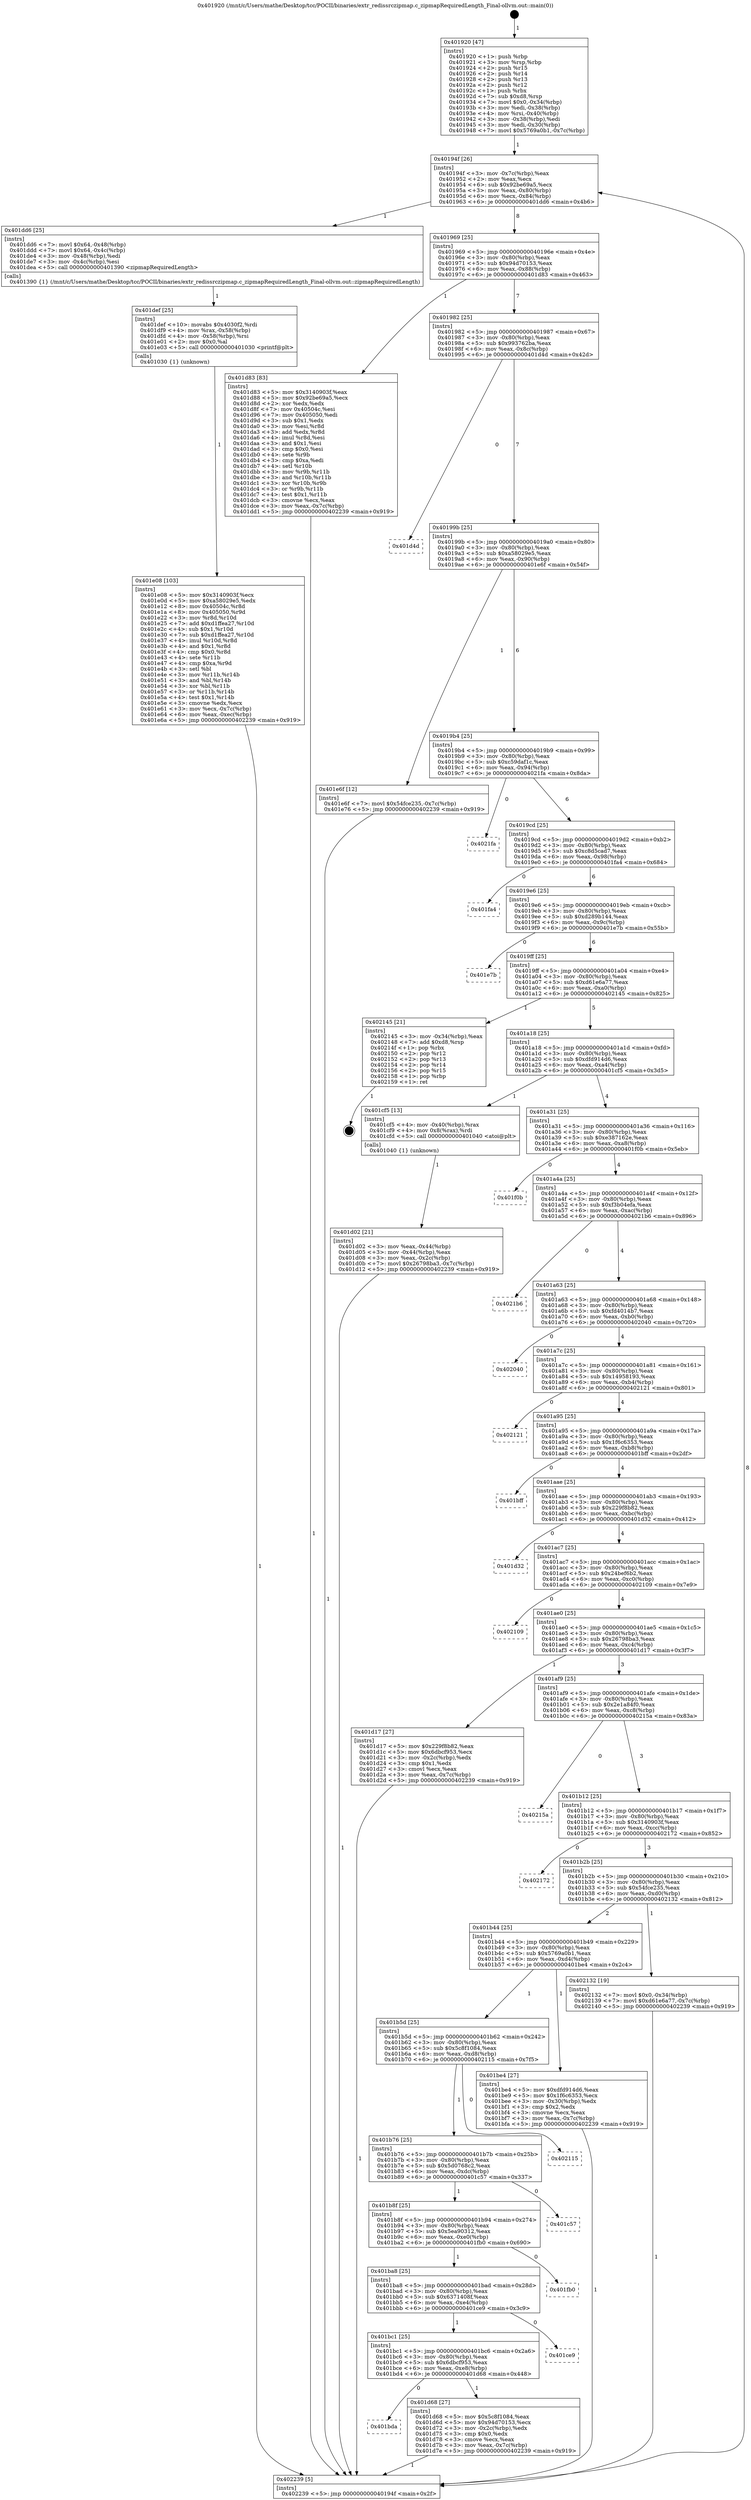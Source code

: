 digraph "0x401920" {
  label = "0x401920 (/mnt/c/Users/mathe/Desktop/tcc/POCII/binaries/extr_redissrczipmap.c_zipmapRequiredLength_Final-ollvm.out::main(0))"
  labelloc = "t"
  node[shape=record]

  Entry [label="",width=0.3,height=0.3,shape=circle,fillcolor=black,style=filled]
  "0x40194f" [label="{
     0x40194f [26]\l
     | [instrs]\l
     &nbsp;&nbsp;0x40194f \<+3\>: mov -0x7c(%rbp),%eax\l
     &nbsp;&nbsp;0x401952 \<+2\>: mov %eax,%ecx\l
     &nbsp;&nbsp;0x401954 \<+6\>: sub $0x92be69a5,%ecx\l
     &nbsp;&nbsp;0x40195a \<+3\>: mov %eax,-0x80(%rbp)\l
     &nbsp;&nbsp;0x40195d \<+6\>: mov %ecx,-0x84(%rbp)\l
     &nbsp;&nbsp;0x401963 \<+6\>: je 0000000000401dd6 \<main+0x4b6\>\l
  }"]
  "0x401dd6" [label="{
     0x401dd6 [25]\l
     | [instrs]\l
     &nbsp;&nbsp;0x401dd6 \<+7\>: movl $0x64,-0x48(%rbp)\l
     &nbsp;&nbsp;0x401ddd \<+7\>: movl $0x64,-0x4c(%rbp)\l
     &nbsp;&nbsp;0x401de4 \<+3\>: mov -0x48(%rbp),%edi\l
     &nbsp;&nbsp;0x401de7 \<+3\>: mov -0x4c(%rbp),%esi\l
     &nbsp;&nbsp;0x401dea \<+5\>: call 0000000000401390 \<zipmapRequiredLength\>\l
     | [calls]\l
     &nbsp;&nbsp;0x401390 \{1\} (/mnt/c/Users/mathe/Desktop/tcc/POCII/binaries/extr_redissrczipmap.c_zipmapRequiredLength_Final-ollvm.out::zipmapRequiredLength)\l
  }"]
  "0x401969" [label="{
     0x401969 [25]\l
     | [instrs]\l
     &nbsp;&nbsp;0x401969 \<+5\>: jmp 000000000040196e \<main+0x4e\>\l
     &nbsp;&nbsp;0x40196e \<+3\>: mov -0x80(%rbp),%eax\l
     &nbsp;&nbsp;0x401971 \<+5\>: sub $0x94d70153,%eax\l
     &nbsp;&nbsp;0x401976 \<+6\>: mov %eax,-0x88(%rbp)\l
     &nbsp;&nbsp;0x40197c \<+6\>: je 0000000000401d83 \<main+0x463\>\l
  }"]
  Exit [label="",width=0.3,height=0.3,shape=circle,fillcolor=black,style=filled,peripheries=2]
  "0x401d83" [label="{
     0x401d83 [83]\l
     | [instrs]\l
     &nbsp;&nbsp;0x401d83 \<+5\>: mov $0x3140903f,%eax\l
     &nbsp;&nbsp;0x401d88 \<+5\>: mov $0x92be69a5,%ecx\l
     &nbsp;&nbsp;0x401d8d \<+2\>: xor %edx,%edx\l
     &nbsp;&nbsp;0x401d8f \<+7\>: mov 0x40504c,%esi\l
     &nbsp;&nbsp;0x401d96 \<+7\>: mov 0x405050,%edi\l
     &nbsp;&nbsp;0x401d9d \<+3\>: sub $0x1,%edx\l
     &nbsp;&nbsp;0x401da0 \<+3\>: mov %esi,%r8d\l
     &nbsp;&nbsp;0x401da3 \<+3\>: add %edx,%r8d\l
     &nbsp;&nbsp;0x401da6 \<+4\>: imul %r8d,%esi\l
     &nbsp;&nbsp;0x401daa \<+3\>: and $0x1,%esi\l
     &nbsp;&nbsp;0x401dad \<+3\>: cmp $0x0,%esi\l
     &nbsp;&nbsp;0x401db0 \<+4\>: sete %r9b\l
     &nbsp;&nbsp;0x401db4 \<+3\>: cmp $0xa,%edi\l
     &nbsp;&nbsp;0x401db7 \<+4\>: setl %r10b\l
     &nbsp;&nbsp;0x401dbb \<+3\>: mov %r9b,%r11b\l
     &nbsp;&nbsp;0x401dbe \<+3\>: and %r10b,%r11b\l
     &nbsp;&nbsp;0x401dc1 \<+3\>: xor %r10b,%r9b\l
     &nbsp;&nbsp;0x401dc4 \<+3\>: or %r9b,%r11b\l
     &nbsp;&nbsp;0x401dc7 \<+4\>: test $0x1,%r11b\l
     &nbsp;&nbsp;0x401dcb \<+3\>: cmovne %ecx,%eax\l
     &nbsp;&nbsp;0x401dce \<+3\>: mov %eax,-0x7c(%rbp)\l
     &nbsp;&nbsp;0x401dd1 \<+5\>: jmp 0000000000402239 \<main+0x919\>\l
  }"]
  "0x401982" [label="{
     0x401982 [25]\l
     | [instrs]\l
     &nbsp;&nbsp;0x401982 \<+5\>: jmp 0000000000401987 \<main+0x67\>\l
     &nbsp;&nbsp;0x401987 \<+3\>: mov -0x80(%rbp),%eax\l
     &nbsp;&nbsp;0x40198a \<+5\>: sub $0x993762ba,%eax\l
     &nbsp;&nbsp;0x40198f \<+6\>: mov %eax,-0x8c(%rbp)\l
     &nbsp;&nbsp;0x401995 \<+6\>: je 0000000000401d4d \<main+0x42d\>\l
  }"]
  "0x401e08" [label="{
     0x401e08 [103]\l
     | [instrs]\l
     &nbsp;&nbsp;0x401e08 \<+5\>: mov $0x3140903f,%ecx\l
     &nbsp;&nbsp;0x401e0d \<+5\>: mov $0xa58029e5,%edx\l
     &nbsp;&nbsp;0x401e12 \<+8\>: mov 0x40504c,%r8d\l
     &nbsp;&nbsp;0x401e1a \<+8\>: mov 0x405050,%r9d\l
     &nbsp;&nbsp;0x401e22 \<+3\>: mov %r8d,%r10d\l
     &nbsp;&nbsp;0x401e25 \<+7\>: add $0xd1ffea27,%r10d\l
     &nbsp;&nbsp;0x401e2c \<+4\>: sub $0x1,%r10d\l
     &nbsp;&nbsp;0x401e30 \<+7\>: sub $0xd1ffea27,%r10d\l
     &nbsp;&nbsp;0x401e37 \<+4\>: imul %r10d,%r8d\l
     &nbsp;&nbsp;0x401e3b \<+4\>: and $0x1,%r8d\l
     &nbsp;&nbsp;0x401e3f \<+4\>: cmp $0x0,%r8d\l
     &nbsp;&nbsp;0x401e43 \<+4\>: sete %r11b\l
     &nbsp;&nbsp;0x401e47 \<+4\>: cmp $0xa,%r9d\l
     &nbsp;&nbsp;0x401e4b \<+3\>: setl %bl\l
     &nbsp;&nbsp;0x401e4e \<+3\>: mov %r11b,%r14b\l
     &nbsp;&nbsp;0x401e51 \<+3\>: and %bl,%r14b\l
     &nbsp;&nbsp;0x401e54 \<+3\>: xor %bl,%r11b\l
     &nbsp;&nbsp;0x401e57 \<+3\>: or %r11b,%r14b\l
     &nbsp;&nbsp;0x401e5a \<+4\>: test $0x1,%r14b\l
     &nbsp;&nbsp;0x401e5e \<+3\>: cmovne %edx,%ecx\l
     &nbsp;&nbsp;0x401e61 \<+3\>: mov %ecx,-0x7c(%rbp)\l
     &nbsp;&nbsp;0x401e64 \<+6\>: mov %eax,-0xec(%rbp)\l
     &nbsp;&nbsp;0x401e6a \<+5\>: jmp 0000000000402239 \<main+0x919\>\l
  }"]
  "0x401d4d" [label="{
     0x401d4d\l
  }", style=dashed]
  "0x40199b" [label="{
     0x40199b [25]\l
     | [instrs]\l
     &nbsp;&nbsp;0x40199b \<+5\>: jmp 00000000004019a0 \<main+0x80\>\l
     &nbsp;&nbsp;0x4019a0 \<+3\>: mov -0x80(%rbp),%eax\l
     &nbsp;&nbsp;0x4019a3 \<+5\>: sub $0xa58029e5,%eax\l
     &nbsp;&nbsp;0x4019a8 \<+6\>: mov %eax,-0x90(%rbp)\l
     &nbsp;&nbsp;0x4019ae \<+6\>: je 0000000000401e6f \<main+0x54f\>\l
  }"]
  "0x401def" [label="{
     0x401def [25]\l
     | [instrs]\l
     &nbsp;&nbsp;0x401def \<+10\>: movabs $0x4030f2,%rdi\l
     &nbsp;&nbsp;0x401df9 \<+4\>: mov %rax,-0x58(%rbp)\l
     &nbsp;&nbsp;0x401dfd \<+4\>: mov -0x58(%rbp),%rsi\l
     &nbsp;&nbsp;0x401e01 \<+2\>: mov $0x0,%al\l
     &nbsp;&nbsp;0x401e03 \<+5\>: call 0000000000401030 \<printf@plt\>\l
     | [calls]\l
     &nbsp;&nbsp;0x401030 \{1\} (unknown)\l
  }"]
  "0x401e6f" [label="{
     0x401e6f [12]\l
     | [instrs]\l
     &nbsp;&nbsp;0x401e6f \<+7\>: movl $0x54fce235,-0x7c(%rbp)\l
     &nbsp;&nbsp;0x401e76 \<+5\>: jmp 0000000000402239 \<main+0x919\>\l
  }"]
  "0x4019b4" [label="{
     0x4019b4 [25]\l
     | [instrs]\l
     &nbsp;&nbsp;0x4019b4 \<+5\>: jmp 00000000004019b9 \<main+0x99\>\l
     &nbsp;&nbsp;0x4019b9 \<+3\>: mov -0x80(%rbp),%eax\l
     &nbsp;&nbsp;0x4019bc \<+5\>: sub $0xc59daf1c,%eax\l
     &nbsp;&nbsp;0x4019c1 \<+6\>: mov %eax,-0x94(%rbp)\l
     &nbsp;&nbsp;0x4019c7 \<+6\>: je 00000000004021fa \<main+0x8da\>\l
  }"]
  "0x401bda" [label="{
     0x401bda\l
  }", style=dashed]
  "0x4021fa" [label="{
     0x4021fa\l
  }", style=dashed]
  "0x4019cd" [label="{
     0x4019cd [25]\l
     | [instrs]\l
     &nbsp;&nbsp;0x4019cd \<+5\>: jmp 00000000004019d2 \<main+0xb2\>\l
     &nbsp;&nbsp;0x4019d2 \<+3\>: mov -0x80(%rbp),%eax\l
     &nbsp;&nbsp;0x4019d5 \<+5\>: sub $0xc8d5cad7,%eax\l
     &nbsp;&nbsp;0x4019da \<+6\>: mov %eax,-0x98(%rbp)\l
     &nbsp;&nbsp;0x4019e0 \<+6\>: je 0000000000401fa4 \<main+0x684\>\l
  }"]
  "0x401d68" [label="{
     0x401d68 [27]\l
     | [instrs]\l
     &nbsp;&nbsp;0x401d68 \<+5\>: mov $0x5c8f1084,%eax\l
     &nbsp;&nbsp;0x401d6d \<+5\>: mov $0x94d70153,%ecx\l
     &nbsp;&nbsp;0x401d72 \<+3\>: mov -0x2c(%rbp),%edx\l
     &nbsp;&nbsp;0x401d75 \<+3\>: cmp $0x0,%edx\l
     &nbsp;&nbsp;0x401d78 \<+3\>: cmove %ecx,%eax\l
     &nbsp;&nbsp;0x401d7b \<+3\>: mov %eax,-0x7c(%rbp)\l
     &nbsp;&nbsp;0x401d7e \<+5\>: jmp 0000000000402239 \<main+0x919\>\l
  }"]
  "0x401fa4" [label="{
     0x401fa4\l
  }", style=dashed]
  "0x4019e6" [label="{
     0x4019e6 [25]\l
     | [instrs]\l
     &nbsp;&nbsp;0x4019e6 \<+5\>: jmp 00000000004019eb \<main+0xcb\>\l
     &nbsp;&nbsp;0x4019eb \<+3\>: mov -0x80(%rbp),%eax\l
     &nbsp;&nbsp;0x4019ee \<+5\>: sub $0xd289b144,%eax\l
     &nbsp;&nbsp;0x4019f3 \<+6\>: mov %eax,-0x9c(%rbp)\l
     &nbsp;&nbsp;0x4019f9 \<+6\>: je 0000000000401e7b \<main+0x55b\>\l
  }"]
  "0x401bc1" [label="{
     0x401bc1 [25]\l
     | [instrs]\l
     &nbsp;&nbsp;0x401bc1 \<+5\>: jmp 0000000000401bc6 \<main+0x2a6\>\l
     &nbsp;&nbsp;0x401bc6 \<+3\>: mov -0x80(%rbp),%eax\l
     &nbsp;&nbsp;0x401bc9 \<+5\>: sub $0x6dbcf953,%eax\l
     &nbsp;&nbsp;0x401bce \<+6\>: mov %eax,-0xe8(%rbp)\l
     &nbsp;&nbsp;0x401bd4 \<+6\>: je 0000000000401d68 \<main+0x448\>\l
  }"]
  "0x401e7b" [label="{
     0x401e7b\l
  }", style=dashed]
  "0x4019ff" [label="{
     0x4019ff [25]\l
     | [instrs]\l
     &nbsp;&nbsp;0x4019ff \<+5\>: jmp 0000000000401a04 \<main+0xe4\>\l
     &nbsp;&nbsp;0x401a04 \<+3\>: mov -0x80(%rbp),%eax\l
     &nbsp;&nbsp;0x401a07 \<+5\>: sub $0xd61e6a77,%eax\l
     &nbsp;&nbsp;0x401a0c \<+6\>: mov %eax,-0xa0(%rbp)\l
     &nbsp;&nbsp;0x401a12 \<+6\>: je 0000000000402145 \<main+0x825\>\l
  }"]
  "0x401ce9" [label="{
     0x401ce9\l
  }", style=dashed]
  "0x402145" [label="{
     0x402145 [21]\l
     | [instrs]\l
     &nbsp;&nbsp;0x402145 \<+3\>: mov -0x34(%rbp),%eax\l
     &nbsp;&nbsp;0x402148 \<+7\>: add $0xd8,%rsp\l
     &nbsp;&nbsp;0x40214f \<+1\>: pop %rbx\l
     &nbsp;&nbsp;0x402150 \<+2\>: pop %r12\l
     &nbsp;&nbsp;0x402152 \<+2\>: pop %r13\l
     &nbsp;&nbsp;0x402154 \<+2\>: pop %r14\l
     &nbsp;&nbsp;0x402156 \<+2\>: pop %r15\l
     &nbsp;&nbsp;0x402158 \<+1\>: pop %rbp\l
     &nbsp;&nbsp;0x402159 \<+1\>: ret\l
  }"]
  "0x401a18" [label="{
     0x401a18 [25]\l
     | [instrs]\l
     &nbsp;&nbsp;0x401a18 \<+5\>: jmp 0000000000401a1d \<main+0xfd\>\l
     &nbsp;&nbsp;0x401a1d \<+3\>: mov -0x80(%rbp),%eax\l
     &nbsp;&nbsp;0x401a20 \<+5\>: sub $0xdfd914d6,%eax\l
     &nbsp;&nbsp;0x401a25 \<+6\>: mov %eax,-0xa4(%rbp)\l
     &nbsp;&nbsp;0x401a2b \<+6\>: je 0000000000401cf5 \<main+0x3d5\>\l
  }"]
  "0x401ba8" [label="{
     0x401ba8 [25]\l
     | [instrs]\l
     &nbsp;&nbsp;0x401ba8 \<+5\>: jmp 0000000000401bad \<main+0x28d\>\l
     &nbsp;&nbsp;0x401bad \<+3\>: mov -0x80(%rbp),%eax\l
     &nbsp;&nbsp;0x401bb0 \<+5\>: sub $0x6371408f,%eax\l
     &nbsp;&nbsp;0x401bb5 \<+6\>: mov %eax,-0xe4(%rbp)\l
     &nbsp;&nbsp;0x401bbb \<+6\>: je 0000000000401ce9 \<main+0x3c9\>\l
  }"]
  "0x401cf5" [label="{
     0x401cf5 [13]\l
     | [instrs]\l
     &nbsp;&nbsp;0x401cf5 \<+4\>: mov -0x40(%rbp),%rax\l
     &nbsp;&nbsp;0x401cf9 \<+4\>: mov 0x8(%rax),%rdi\l
     &nbsp;&nbsp;0x401cfd \<+5\>: call 0000000000401040 \<atoi@plt\>\l
     | [calls]\l
     &nbsp;&nbsp;0x401040 \{1\} (unknown)\l
  }"]
  "0x401a31" [label="{
     0x401a31 [25]\l
     | [instrs]\l
     &nbsp;&nbsp;0x401a31 \<+5\>: jmp 0000000000401a36 \<main+0x116\>\l
     &nbsp;&nbsp;0x401a36 \<+3\>: mov -0x80(%rbp),%eax\l
     &nbsp;&nbsp;0x401a39 \<+5\>: sub $0xe387162e,%eax\l
     &nbsp;&nbsp;0x401a3e \<+6\>: mov %eax,-0xa8(%rbp)\l
     &nbsp;&nbsp;0x401a44 \<+6\>: je 0000000000401f0b \<main+0x5eb\>\l
  }"]
  "0x401fb0" [label="{
     0x401fb0\l
  }", style=dashed]
  "0x401f0b" [label="{
     0x401f0b\l
  }", style=dashed]
  "0x401a4a" [label="{
     0x401a4a [25]\l
     | [instrs]\l
     &nbsp;&nbsp;0x401a4a \<+5\>: jmp 0000000000401a4f \<main+0x12f\>\l
     &nbsp;&nbsp;0x401a4f \<+3\>: mov -0x80(%rbp),%eax\l
     &nbsp;&nbsp;0x401a52 \<+5\>: sub $0xf3b04efa,%eax\l
     &nbsp;&nbsp;0x401a57 \<+6\>: mov %eax,-0xac(%rbp)\l
     &nbsp;&nbsp;0x401a5d \<+6\>: je 00000000004021b6 \<main+0x896\>\l
  }"]
  "0x401b8f" [label="{
     0x401b8f [25]\l
     | [instrs]\l
     &nbsp;&nbsp;0x401b8f \<+5\>: jmp 0000000000401b94 \<main+0x274\>\l
     &nbsp;&nbsp;0x401b94 \<+3\>: mov -0x80(%rbp),%eax\l
     &nbsp;&nbsp;0x401b97 \<+5\>: sub $0x5ea90312,%eax\l
     &nbsp;&nbsp;0x401b9c \<+6\>: mov %eax,-0xe0(%rbp)\l
     &nbsp;&nbsp;0x401ba2 \<+6\>: je 0000000000401fb0 \<main+0x690\>\l
  }"]
  "0x4021b6" [label="{
     0x4021b6\l
  }", style=dashed]
  "0x401a63" [label="{
     0x401a63 [25]\l
     | [instrs]\l
     &nbsp;&nbsp;0x401a63 \<+5\>: jmp 0000000000401a68 \<main+0x148\>\l
     &nbsp;&nbsp;0x401a68 \<+3\>: mov -0x80(%rbp),%eax\l
     &nbsp;&nbsp;0x401a6b \<+5\>: sub $0xfd4014b7,%eax\l
     &nbsp;&nbsp;0x401a70 \<+6\>: mov %eax,-0xb0(%rbp)\l
     &nbsp;&nbsp;0x401a76 \<+6\>: je 0000000000402040 \<main+0x720\>\l
  }"]
  "0x401c57" [label="{
     0x401c57\l
  }", style=dashed]
  "0x402040" [label="{
     0x402040\l
  }", style=dashed]
  "0x401a7c" [label="{
     0x401a7c [25]\l
     | [instrs]\l
     &nbsp;&nbsp;0x401a7c \<+5\>: jmp 0000000000401a81 \<main+0x161\>\l
     &nbsp;&nbsp;0x401a81 \<+3\>: mov -0x80(%rbp),%eax\l
     &nbsp;&nbsp;0x401a84 \<+5\>: sub $0x14958193,%eax\l
     &nbsp;&nbsp;0x401a89 \<+6\>: mov %eax,-0xb4(%rbp)\l
     &nbsp;&nbsp;0x401a8f \<+6\>: je 0000000000402121 \<main+0x801\>\l
  }"]
  "0x401b76" [label="{
     0x401b76 [25]\l
     | [instrs]\l
     &nbsp;&nbsp;0x401b76 \<+5\>: jmp 0000000000401b7b \<main+0x25b\>\l
     &nbsp;&nbsp;0x401b7b \<+3\>: mov -0x80(%rbp),%eax\l
     &nbsp;&nbsp;0x401b7e \<+5\>: sub $0x5d0768c2,%eax\l
     &nbsp;&nbsp;0x401b83 \<+6\>: mov %eax,-0xdc(%rbp)\l
     &nbsp;&nbsp;0x401b89 \<+6\>: je 0000000000401c57 \<main+0x337\>\l
  }"]
  "0x402121" [label="{
     0x402121\l
  }", style=dashed]
  "0x401a95" [label="{
     0x401a95 [25]\l
     | [instrs]\l
     &nbsp;&nbsp;0x401a95 \<+5\>: jmp 0000000000401a9a \<main+0x17a\>\l
     &nbsp;&nbsp;0x401a9a \<+3\>: mov -0x80(%rbp),%eax\l
     &nbsp;&nbsp;0x401a9d \<+5\>: sub $0x1f6c6353,%eax\l
     &nbsp;&nbsp;0x401aa2 \<+6\>: mov %eax,-0xb8(%rbp)\l
     &nbsp;&nbsp;0x401aa8 \<+6\>: je 0000000000401bff \<main+0x2df\>\l
  }"]
  "0x402115" [label="{
     0x402115\l
  }", style=dashed]
  "0x401bff" [label="{
     0x401bff\l
  }", style=dashed]
  "0x401aae" [label="{
     0x401aae [25]\l
     | [instrs]\l
     &nbsp;&nbsp;0x401aae \<+5\>: jmp 0000000000401ab3 \<main+0x193\>\l
     &nbsp;&nbsp;0x401ab3 \<+3\>: mov -0x80(%rbp),%eax\l
     &nbsp;&nbsp;0x401ab6 \<+5\>: sub $0x229f8b82,%eax\l
     &nbsp;&nbsp;0x401abb \<+6\>: mov %eax,-0xbc(%rbp)\l
     &nbsp;&nbsp;0x401ac1 \<+6\>: je 0000000000401d32 \<main+0x412\>\l
  }"]
  "0x401d02" [label="{
     0x401d02 [21]\l
     | [instrs]\l
     &nbsp;&nbsp;0x401d02 \<+3\>: mov %eax,-0x44(%rbp)\l
     &nbsp;&nbsp;0x401d05 \<+3\>: mov -0x44(%rbp),%eax\l
     &nbsp;&nbsp;0x401d08 \<+3\>: mov %eax,-0x2c(%rbp)\l
     &nbsp;&nbsp;0x401d0b \<+7\>: movl $0x26798ba3,-0x7c(%rbp)\l
     &nbsp;&nbsp;0x401d12 \<+5\>: jmp 0000000000402239 \<main+0x919\>\l
  }"]
  "0x401d32" [label="{
     0x401d32\l
  }", style=dashed]
  "0x401ac7" [label="{
     0x401ac7 [25]\l
     | [instrs]\l
     &nbsp;&nbsp;0x401ac7 \<+5\>: jmp 0000000000401acc \<main+0x1ac\>\l
     &nbsp;&nbsp;0x401acc \<+3\>: mov -0x80(%rbp),%eax\l
     &nbsp;&nbsp;0x401acf \<+5\>: sub $0x24bef6b2,%eax\l
     &nbsp;&nbsp;0x401ad4 \<+6\>: mov %eax,-0xc0(%rbp)\l
     &nbsp;&nbsp;0x401ada \<+6\>: je 0000000000402109 \<main+0x7e9\>\l
  }"]
  "0x401920" [label="{
     0x401920 [47]\l
     | [instrs]\l
     &nbsp;&nbsp;0x401920 \<+1\>: push %rbp\l
     &nbsp;&nbsp;0x401921 \<+3\>: mov %rsp,%rbp\l
     &nbsp;&nbsp;0x401924 \<+2\>: push %r15\l
     &nbsp;&nbsp;0x401926 \<+2\>: push %r14\l
     &nbsp;&nbsp;0x401928 \<+2\>: push %r13\l
     &nbsp;&nbsp;0x40192a \<+2\>: push %r12\l
     &nbsp;&nbsp;0x40192c \<+1\>: push %rbx\l
     &nbsp;&nbsp;0x40192d \<+7\>: sub $0xd8,%rsp\l
     &nbsp;&nbsp;0x401934 \<+7\>: movl $0x0,-0x34(%rbp)\l
     &nbsp;&nbsp;0x40193b \<+3\>: mov %edi,-0x38(%rbp)\l
     &nbsp;&nbsp;0x40193e \<+4\>: mov %rsi,-0x40(%rbp)\l
     &nbsp;&nbsp;0x401942 \<+3\>: mov -0x38(%rbp),%edi\l
     &nbsp;&nbsp;0x401945 \<+3\>: mov %edi,-0x30(%rbp)\l
     &nbsp;&nbsp;0x401948 \<+7\>: movl $0x5769a0b1,-0x7c(%rbp)\l
  }"]
  "0x402109" [label="{
     0x402109\l
  }", style=dashed]
  "0x401ae0" [label="{
     0x401ae0 [25]\l
     | [instrs]\l
     &nbsp;&nbsp;0x401ae0 \<+5\>: jmp 0000000000401ae5 \<main+0x1c5\>\l
     &nbsp;&nbsp;0x401ae5 \<+3\>: mov -0x80(%rbp),%eax\l
     &nbsp;&nbsp;0x401ae8 \<+5\>: sub $0x26798ba3,%eax\l
     &nbsp;&nbsp;0x401aed \<+6\>: mov %eax,-0xc4(%rbp)\l
     &nbsp;&nbsp;0x401af3 \<+6\>: je 0000000000401d17 \<main+0x3f7\>\l
  }"]
  "0x402239" [label="{
     0x402239 [5]\l
     | [instrs]\l
     &nbsp;&nbsp;0x402239 \<+5\>: jmp 000000000040194f \<main+0x2f\>\l
  }"]
  "0x401d17" [label="{
     0x401d17 [27]\l
     | [instrs]\l
     &nbsp;&nbsp;0x401d17 \<+5\>: mov $0x229f8b82,%eax\l
     &nbsp;&nbsp;0x401d1c \<+5\>: mov $0x6dbcf953,%ecx\l
     &nbsp;&nbsp;0x401d21 \<+3\>: mov -0x2c(%rbp),%edx\l
     &nbsp;&nbsp;0x401d24 \<+3\>: cmp $0x1,%edx\l
     &nbsp;&nbsp;0x401d27 \<+3\>: cmovl %ecx,%eax\l
     &nbsp;&nbsp;0x401d2a \<+3\>: mov %eax,-0x7c(%rbp)\l
     &nbsp;&nbsp;0x401d2d \<+5\>: jmp 0000000000402239 \<main+0x919\>\l
  }"]
  "0x401af9" [label="{
     0x401af9 [25]\l
     | [instrs]\l
     &nbsp;&nbsp;0x401af9 \<+5\>: jmp 0000000000401afe \<main+0x1de\>\l
     &nbsp;&nbsp;0x401afe \<+3\>: mov -0x80(%rbp),%eax\l
     &nbsp;&nbsp;0x401b01 \<+5\>: sub $0x2e1a84f0,%eax\l
     &nbsp;&nbsp;0x401b06 \<+6\>: mov %eax,-0xc8(%rbp)\l
     &nbsp;&nbsp;0x401b0c \<+6\>: je 000000000040215a \<main+0x83a\>\l
  }"]
  "0x401b5d" [label="{
     0x401b5d [25]\l
     | [instrs]\l
     &nbsp;&nbsp;0x401b5d \<+5\>: jmp 0000000000401b62 \<main+0x242\>\l
     &nbsp;&nbsp;0x401b62 \<+3\>: mov -0x80(%rbp),%eax\l
     &nbsp;&nbsp;0x401b65 \<+5\>: sub $0x5c8f1084,%eax\l
     &nbsp;&nbsp;0x401b6a \<+6\>: mov %eax,-0xd8(%rbp)\l
     &nbsp;&nbsp;0x401b70 \<+6\>: je 0000000000402115 \<main+0x7f5\>\l
  }"]
  "0x40215a" [label="{
     0x40215a\l
  }", style=dashed]
  "0x401b12" [label="{
     0x401b12 [25]\l
     | [instrs]\l
     &nbsp;&nbsp;0x401b12 \<+5\>: jmp 0000000000401b17 \<main+0x1f7\>\l
     &nbsp;&nbsp;0x401b17 \<+3\>: mov -0x80(%rbp),%eax\l
     &nbsp;&nbsp;0x401b1a \<+5\>: sub $0x3140903f,%eax\l
     &nbsp;&nbsp;0x401b1f \<+6\>: mov %eax,-0xcc(%rbp)\l
     &nbsp;&nbsp;0x401b25 \<+6\>: je 0000000000402172 \<main+0x852\>\l
  }"]
  "0x401be4" [label="{
     0x401be4 [27]\l
     | [instrs]\l
     &nbsp;&nbsp;0x401be4 \<+5\>: mov $0xdfd914d6,%eax\l
     &nbsp;&nbsp;0x401be9 \<+5\>: mov $0x1f6c6353,%ecx\l
     &nbsp;&nbsp;0x401bee \<+3\>: mov -0x30(%rbp),%edx\l
     &nbsp;&nbsp;0x401bf1 \<+3\>: cmp $0x2,%edx\l
     &nbsp;&nbsp;0x401bf4 \<+3\>: cmovne %ecx,%eax\l
     &nbsp;&nbsp;0x401bf7 \<+3\>: mov %eax,-0x7c(%rbp)\l
     &nbsp;&nbsp;0x401bfa \<+5\>: jmp 0000000000402239 \<main+0x919\>\l
  }"]
  "0x402172" [label="{
     0x402172\l
  }", style=dashed]
  "0x401b2b" [label="{
     0x401b2b [25]\l
     | [instrs]\l
     &nbsp;&nbsp;0x401b2b \<+5\>: jmp 0000000000401b30 \<main+0x210\>\l
     &nbsp;&nbsp;0x401b30 \<+3\>: mov -0x80(%rbp),%eax\l
     &nbsp;&nbsp;0x401b33 \<+5\>: sub $0x54fce235,%eax\l
     &nbsp;&nbsp;0x401b38 \<+6\>: mov %eax,-0xd0(%rbp)\l
     &nbsp;&nbsp;0x401b3e \<+6\>: je 0000000000402132 \<main+0x812\>\l
  }"]
  "0x401b44" [label="{
     0x401b44 [25]\l
     | [instrs]\l
     &nbsp;&nbsp;0x401b44 \<+5\>: jmp 0000000000401b49 \<main+0x229\>\l
     &nbsp;&nbsp;0x401b49 \<+3\>: mov -0x80(%rbp),%eax\l
     &nbsp;&nbsp;0x401b4c \<+5\>: sub $0x5769a0b1,%eax\l
     &nbsp;&nbsp;0x401b51 \<+6\>: mov %eax,-0xd4(%rbp)\l
     &nbsp;&nbsp;0x401b57 \<+6\>: je 0000000000401be4 \<main+0x2c4\>\l
  }"]
  "0x402132" [label="{
     0x402132 [19]\l
     | [instrs]\l
     &nbsp;&nbsp;0x402132 \<+7\>: movl $0x0,-0x34(%rbp)\l
     &nbsp;&nbsp;0x402139 \<+7\>: movl $0xd61e6a77,-0x7c(%rbp)\l
     &nbsp;&nbsp;0x402140 \<+5\>: jmp 0000000000402239 \<main+0x919\>\l
  }"]
  Entry -> "0x401920" [label=" 1"]
  "0x40194f" -> "0x401dd6" [label=" 1"]
  "0x40194f" -> "0x401969" [label=" 8"]
  "0x402145" -> Exit [label=" 1"]
  "0x401969" -> "0x401d83" [label=" 1"]
  "0x401969" -> "0x401982" [label=" 7"]
  "0x402132" -> "0x402239" [label=" 1"]
  "0x401982" -> "0x401d4d" [label=" 0"]
  "0x401982" -> "0x40199b" [label=" 7"]
  "0x401e6f" -> "0x402239" [label=" 1"]
  "0x40199b" -> "0x401e6f" [label=" 1"]
  "0x40199b" -> "0x4019b4" [label=" 6"]
  "0x401e08" -> "0x402239" [label=" 1"]
  "0x4019b4" -> "0x4021fa" [label=" 0"]
  "0x4019b4" -> "0x4019cd" [label=" 6"]
  "0x401def" -> "0x401e08" [label=" 1"]
  "0x4019cd" -> "0x401fa4" [label=" 0"]
  "0x4019cd" -> "0x4019e6" [label=" 6"]
  "0x401dd6" -> "0x401def" [label=" 1"]
  "0x4019e6" -> "0x401e7b" [label=" 0"]
  "0x4019e6" -> "0x4019ff" [label=" 6"]
  "0x401d68" -> "0x402239" [label=" 1"]
  "0x4019ff" -> "0x402145" [label=" 1"]
  "0x4019ff" -> "0x401a18" [label=" 5"]
  "0x401bc1" -> "0x401bda" [label=" 0"]
  "0x401a18" -> "0x401cf5" [label=" 1"]
  "0x401a18" -> "0x401a31" [label=" 4"]
  "0x401d83" -> "0x402239" [label=" 1"]
  "0x401a31" -> "0x401f0b" [label=" 0"]
  "0x401a31" -> "0x401a4a" [label=" 4"]
  "0x401ba8" -> "0x401bc1" [label=" 1"]
  "0x401a4a" -> "0x4021b6" [label=" 0"]
  "0x401a4a" -> "0x401a63" [label=" 4"]
  "0x401bc1" -> "0x401d68" [label=" 1"]
  "0x401a63" -> "0x402040" [label=" 0"]
  "0x401a63" -> "0x401a7c" [label=" 4"]
  "0x401b8f" -> "0x401ba8" [label=" 1"]
  "0x401a7c" -> "0x402121" [label=" 0"]
  "0x401a7c" -> "0x401a95" [label=" 4"]
  "0x401ba8" -> "0x401ce9" [label=" 0"]
  "0x401a95" -> "0x401bff" [label=" 0"]
  "0x401a95" -> "0x401aae" [label=" 4"]
  "0x401b76" -> "0x401b8f" [label=" 1"]
  "0x401aae" -> "0x401d32" [label=" 0"]
  "0x401aae" -> "0x401ac7" [label=" 4"]
  "0x401b8f" -> "0x401fb0" [label=" 0"]
  "0x401ac7" -> "0x402109" [label=" 0"]
  "0x401ac7" -> "0x401ae0" [label=" 4"]
  "0x401b5d" -> "0x401b76" [label=" 1"]
  "0x401ae0" -> "0x401d17" [label=" 1"]
  "0x401ae0" -> "0x401af9" [label=" 3"]
  "0x401b5d" -> "0x402115" [label=" 0"]
  "0x401af9" -> "0x40215a" [label=" 0"]
  "0x401af9" -> "0x401b12" [label=" 3"]
  "0x401b76" -> "0x401c57" [label=" 0"]
  "0x401b12" -> "0x402172" [label=" 0"]
  "0x401b12" -> "0x401b2b" [label=" 3"]
  "0x401d17" -> "0x402239" [label=" 1"]
  "0x401b2b" -> "0x402132" [label=" 1"]
  "0x401b2b" -> "0x401b44" [label=" 2"]
  "0x401d02" -> "0x402239" [label=" 1"]
  "0x401b44" -> "0x401be4" [label=" 1"]
  "0x401b44" -> "0x401b5d" [label=" 1"]
  "0x401be4" -> "0x402239" [label=" 1"]
  "0x401920" -> "0x40194f" [label=" 1"]
  "0x402239" -> "0x40194f" [label=" 8"]
  "0x401cf5" -> "0x401d02" [label=" 1"]
}
